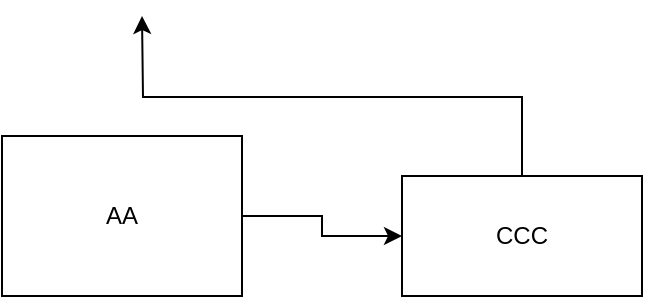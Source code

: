 <mxfile version="10.7.9" type="github"><diagram id="VDK6aByDvDrFFNNLJWZu" name="ÃÂ§ÃÂ¬ÃÂ¬ 1 ÃÂ©ÃÂ¡ÃÂµ"><mxGraphModel dx="1010" dy="550" grid="1" gridSize="10" guides="1" tooltips="1" connect="1" arrows="1" fold="1" page="1" pageScale="1" pageWidth="827" pageHeight="1169" math="0" shadow="0"><root><mxCell id="0"/><mxCell id="1" parent="0"/><mxCell id="WQWlx0ixhCpkncUQ-owe-3" value="" style="edgeStyle=orthogonalEdgeStyle;rounded=0;orthogonalLoop=1;jettySize=auto;html=1;" parent="1" source="WQWlx0ixhCpkncUQ-owe-1" target="WQWlx0ixhCpkncUQ-owe-2" edge="1"><mxGeometry relative="1" as="geometry"/></mxCell><mxCell id="WQWlx0ixhCpkncUQ-owe-1" value="AA" style="rounded=0;whiteSpace=wrap;html=1;" parent="1" vertex="1"><mxGeometry x="140" y="270" width="120" height="80" as="geometry"/></mxCell><mxCell id="HDr_tRibk5UZgyrvD1vS-1" style="edgeStyle=orthogonalEdgeStyle;rounded=0;orthogonalLoop=1;jettySize=auto;html=1;exitX=0.5;exitY=0;exitDx=0;exitDy=0;" parent="1" source="WQWlx0ixhCpkncUQ-owe-2" edge="1"><mxGeometry relative="1" as="geometry"><mxPoint x="210" y="210" as="targetPoint"/></mxGeometry></mxCell><mxCell id="WQWlx0ixhCpkncUQ-owe-2" value="CCC" style="rounded=0;whiteSpace=wrap;html=1;" parent="1" vertex="1"><mxGeometry x="340" y="290" width="120" height="60" as="geometry"/></mxCell></root></mxGraphModel></diagram></mxfile>